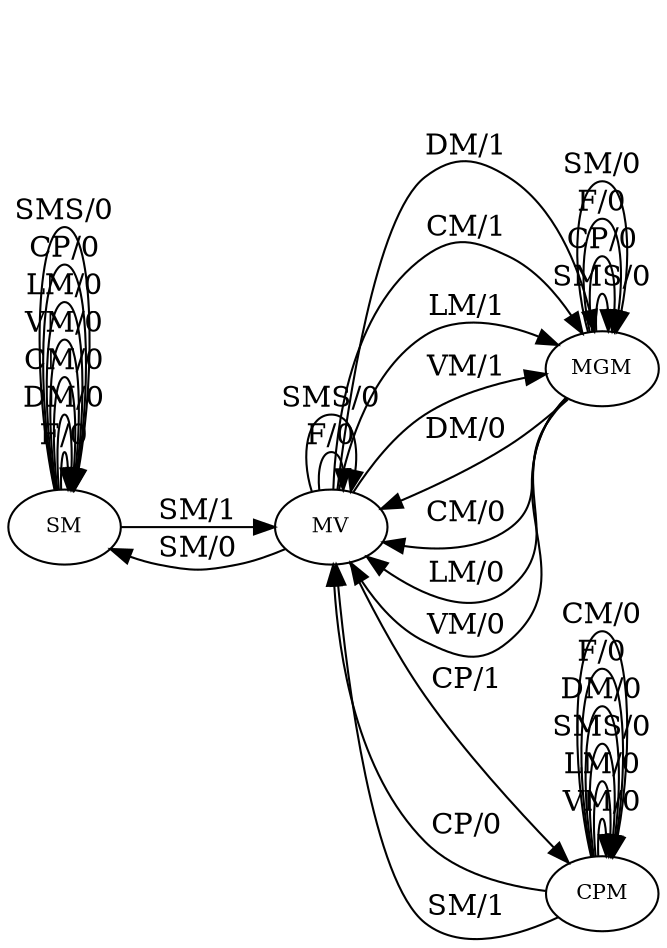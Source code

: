 digraph MefGraph{
	node [fontsize="10"]

                  	rankdir=LR
	0 [label="SM"]
	1 [label="MV"]
	2 [label="MGM"]
	3 [label="CPM"]

	3 -> 3 [label="VM/0"]
	3 -> 3 [label="LM/0"]
	1 -> 2 [label="DM/1"]
	3 -> 1 [label="CP/0"]
	2 -> 1 [label="DM/0"]
	0 -> 0 [label="F/0"]
	2 -> 1 [label="CM/0"]
	1 -> 2 [label="CM/1"]
	3 -> 1 [label="SM/1"]
	1 -> 2 [label="LM/1"]
	0 -> 0 [label="DM/0"]
	2 -> 2 [label="SMS/0"]
	2 -> 1 [label="LM/0"]
	1 -> 2 [label="VM/1"]
	0 -> 0 [label="CM/0"]
	2 -> 2 [label="CP/0"]
	2 -> 1 [label="VM/0"]
	1 -> 3 [label="CP/1"]
	1 -> 1 [label="F/0"]
	2 -> 2 [label="F/0"]
	0 -> 0 [label="VM/0"]
	0 -> 0 [label="LM/0"]
	1 -> 1 [label="SMS/0"]
	1 -> 0 [label="SM/0"]
	0 -> 0 [label="CP/0"]
	3 -> 3 [label="SMS/0"]
	3 -> 3 [label="DM/0"]
	2 -> 2 [label="SM/0"]
	3 -> 3 [label="F/0"]
	3 -> 3 [label="CM/0"]
	0 -> 0 [label="SMS/0"]
	0 -> 1 [label="SM/1"]
}
